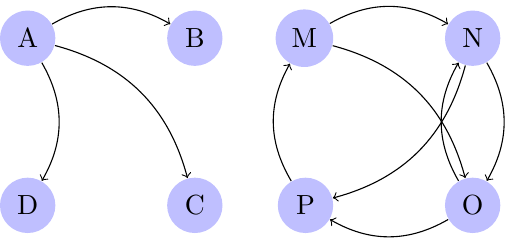 \documentclass[tikz]{standalone}
\usetikzlibrary{calc, positioning}
\begin{document}
\begin{tikzpicture}[%
    every node/.style = {circle, fill=blue!25, minimum size=2em}]

    \node (0) at (0,0) {A};
    \node (3) [right=4em of 0] {B};
    \node (6) [below=4em of 3] {C};
    \node (9) [left=4em of 6] {D};

    \foreach \Source/\Target in {
        0/3,
        0/6,
        0/9}
        \draw[->, bend left] (\Source) to (\Target);

    \node (1) at (10em,0) {M};
    \node (4) [right=4em of 1] {N};
    \node (7) [below=4em of 4] {O};
    \node (10) [left=4em of 7] {P};

    \foreach \Source/\Target in {
        1/4,
        1/7,
        4/7,
        7/4,
        4/10,
        7/10,
        10/1}
        \draw[->, bend left] (\Source) to (\Target);
\end{tikzpicture}
\end{document}
